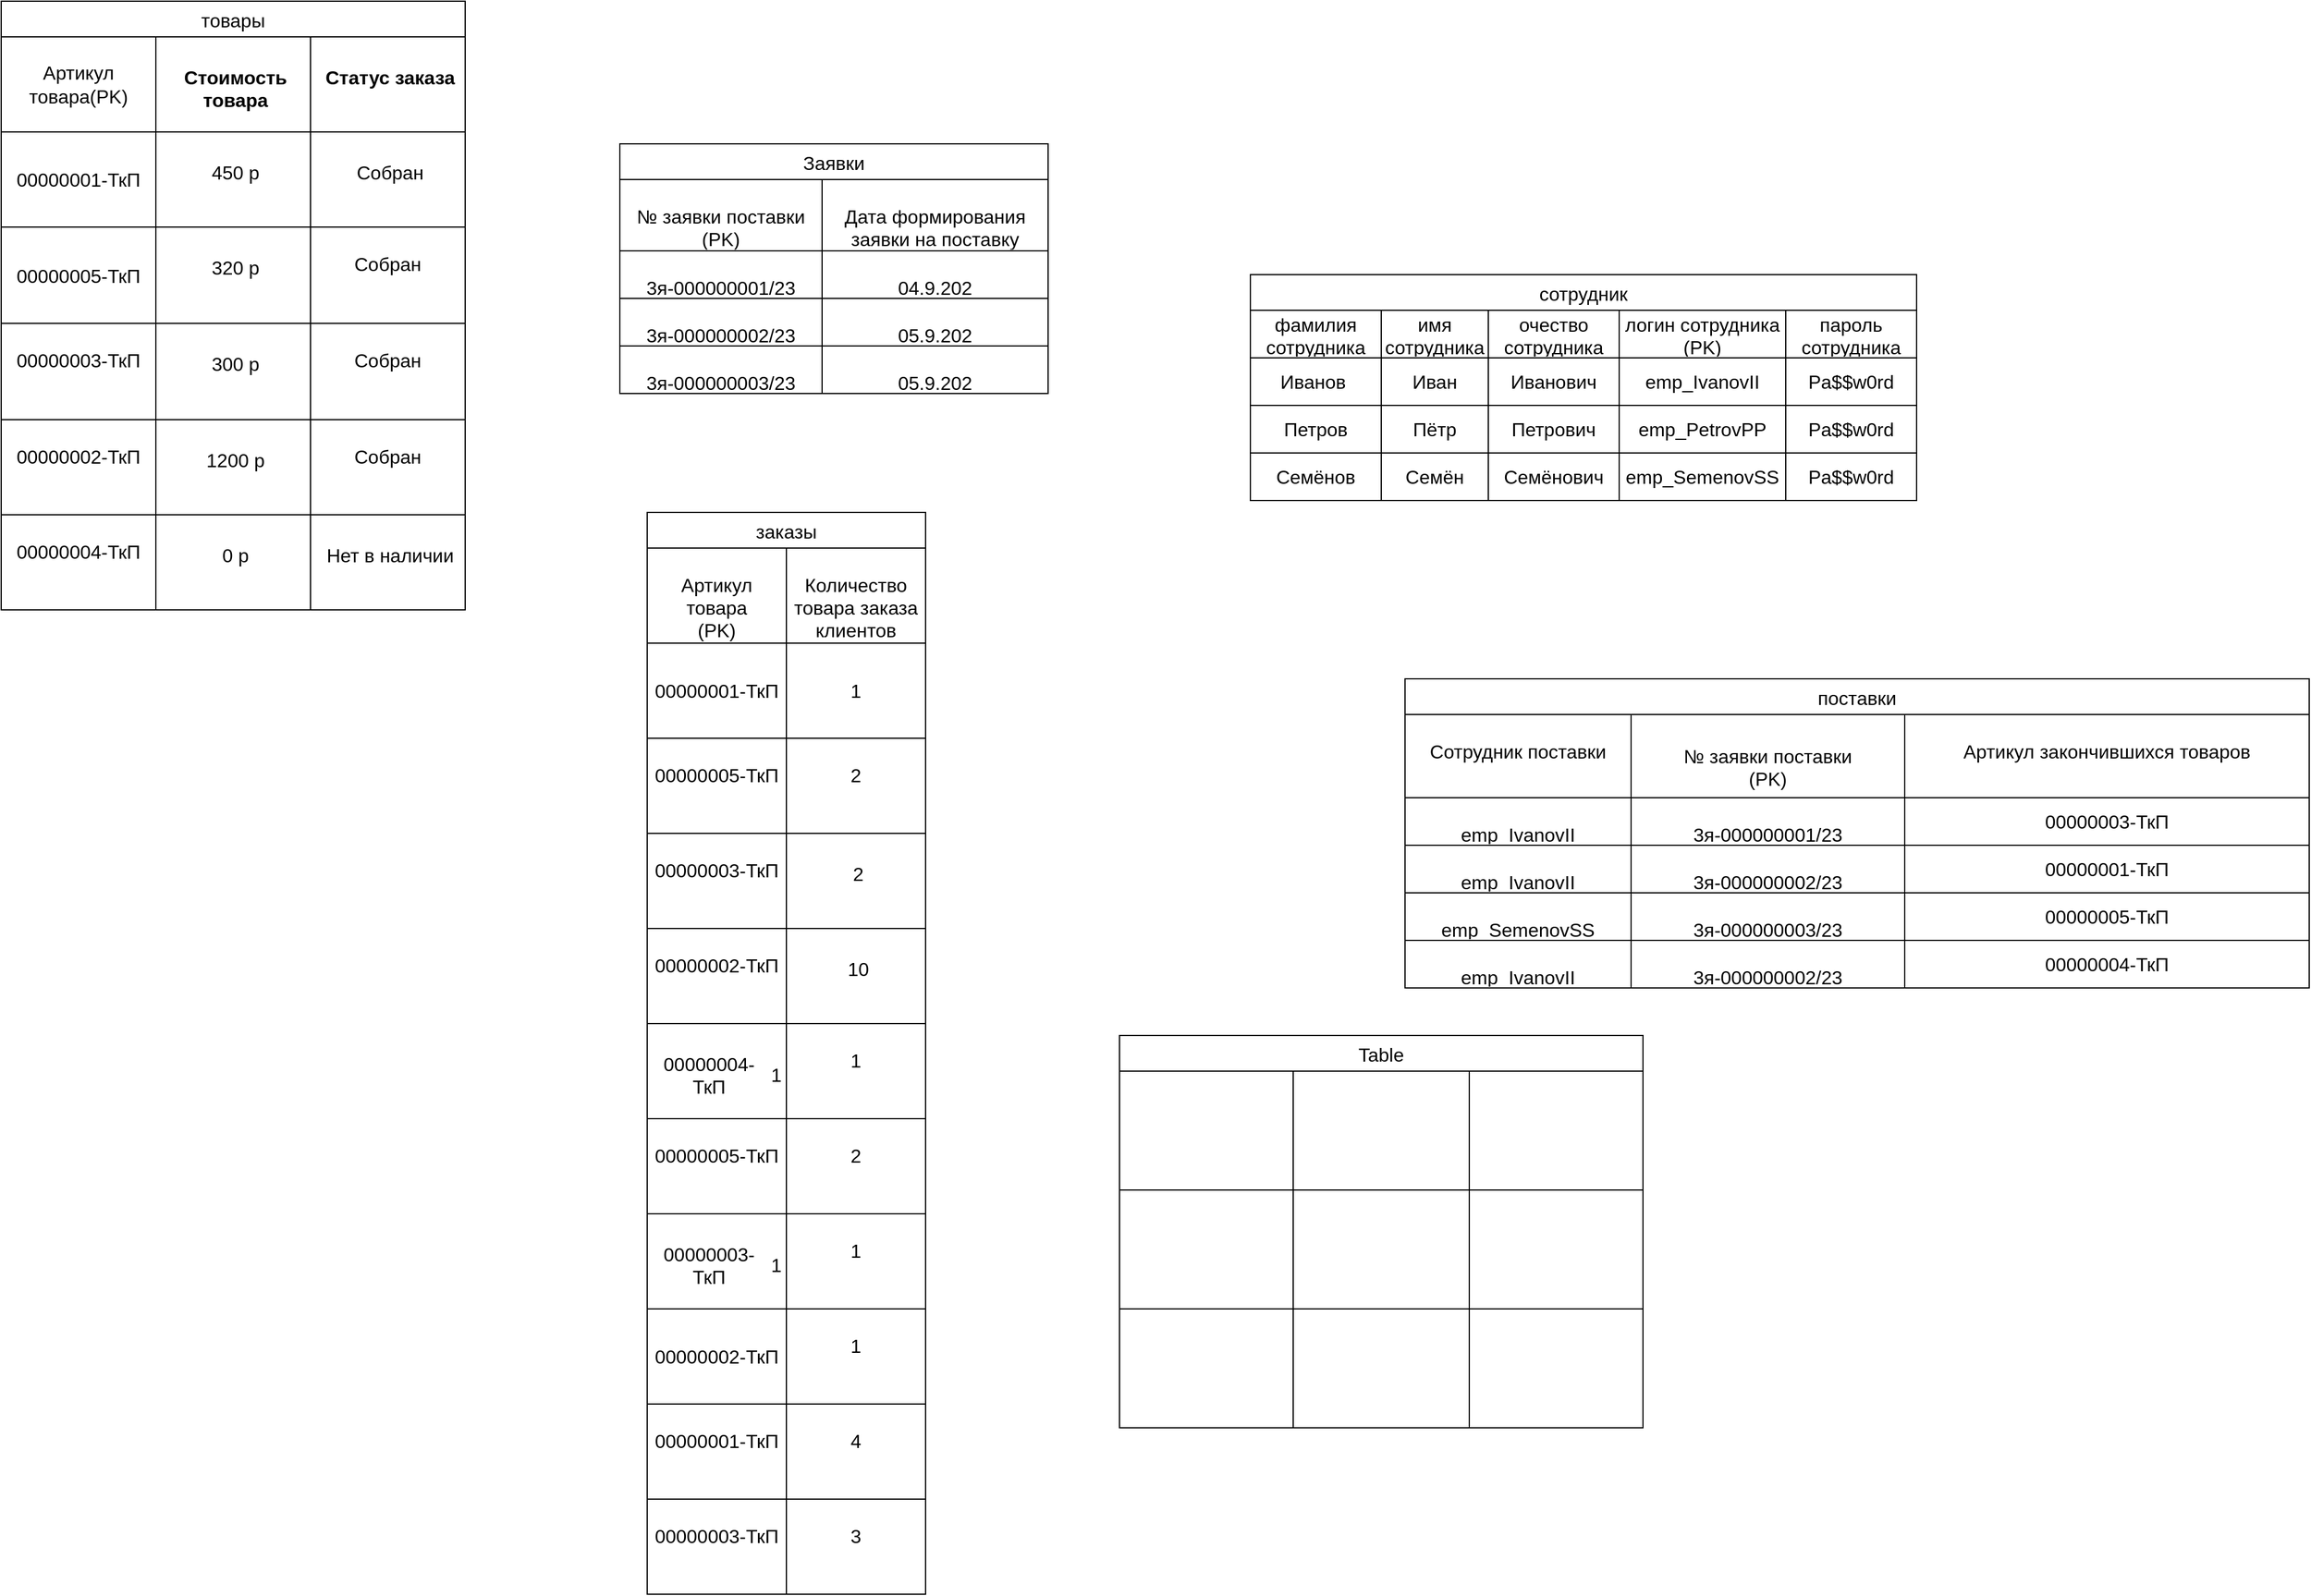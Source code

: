 <mxfile version="25.0.1">
  <diagram name="Страница — 1" id="iCgJ3gs7rXMdMVV7H3IO">
    <mxGraphModel dx="4094" dy="1388" grid="1" gridSize="10" guides="1" tooltips="1" connect="1" arrows="1" fold="1" page="1" pageScale="1" pageWidth="827" pageHeight="1169" math="0" shadow="0">
      <root>
        <mxCell id="0" />
        <mxCell id="1" parent="0" />
        <mxCell id="OTpjApWEOWjAmf3N4IkS-1" value="сотрудник " style="shape=table;startSize=30;container=1;collapsible=0;childLayout=tableLayout;strokeColor=default;fontSize=16;" parent="1" vertex="1">
          <mxGeometry x="-320" y="280" width="560" height="190" as="geometry" />
        </mxCell>
        <mxCell id="OTpjApWEOWjAmf3N4IkS-2" value="" style="shape=tableRow;horizontal=0;startSize=0;swimlaneHead=0;swimlaneBody=0;strokeColor=inherit;top=0;left=0;bottom=0;right=0;collapsible=0;dropTarget=0;fillColor=none;points=[[0,0.5],[1,0.5]];portConstraint=eastwest;fontSize=16;" parent="OTpjApWEOWjAmf3N4IkS-1" vertex="1">
          <mxGeometry y="30" width="560" height="40" as="geometry" />
        </mxCell>
        <UserObject label="фамилия сотрудника" id="OTpjApWEOWjAmf3N4IkS-14">
          <mxCell style="shape=partialRectangle;html=1;whiteSpace=wrap;connectable=0;strokeColor=inherit;overflow=hidden;fillColor=none;top=0;left=0;bottom=0;right=0;pointerEvents=1;fontSize=16;" parent="OTpjApWEOWjAmf3N4IkS-2" vertex="1">
            <mxGeometry width="110" height="40" as="geometry">
              <mxRectangle width="110" height="40" as="alternateBounds" />
            </mxGeometry>
          </mxCell>
        </UserObject>
        <mxCell id="OTpjApWEOWjAmf3N4IkS-3" value="&lt;div&gt;имя сотрудника&lt;/div&gt;" style="shape=partialRectangle;html=1;whiteSpace=wrap;connectable=0;strokeColor=inherit;overflow=hidden;fillColor=none;top=0;left=0;bottom=0;right=0;pointerEvents=1;fontSize=16;" parent="OTpjApWEOWjAmf3N4IkS-2" vertex="1">
          <mxGeometry x="110" width="90" height="40" as="geometry">
            <mxRectangle width="90" height="40" as="alternateBounds" />
          </mxGeometry>
        </mxCell>
        <mxCell id="OTpjApWEOWjAmf3N4IkS-4" value="очество сотрудника" style="shape=partialRectangle;html=1;whiteSpace=wrap;connectable=0;strokeColor=inherit;overflow=hidden;fillColor=none;top=0;left=0;bottom=0;right=0;pointerEvents=1;fontSize=16;" parent="OTpjApWEOWjAmf3N4IkS-2" vertex="1">
          <mxGeometry x="200" width="110" height="40" as="geometry">
            <mxRectangle width="110" height="40" as="alternateBounds" />
          </mxGeometry>
        </mxCell>
        <mxCell id="OTpjApWEOWjAmf3N4IkS-5" value="&lt;div&gt;логин сотрудника&lt;/div&gt;&lt;div&gt;(PK)&lt;br&gt;&lt;/div&gt;" style="shape=partialRectangle;html=1;whiteSpace=wrap;connectable=0;strokeColor=inherit;overflow=hidden;fillColor=none;top=0;left=0;bottom=0;right=0;pointerEvents=1;fontSize=16;" parent="OTpjApWEOWjAmf3N4IkS-2" vertex="1">
          <mxGeometry x="310" width="140" height="40" as="geometry">
            <mxRectangle width="140" height="40" as="alternateBounds" />
          </mxGeometry>
        </mxCell>
        <mxCell id="OTpjApWEOWjAmf3N4IkS-20" value="пароль сотрудника" style="shape=partialRectangle;html=1;whiteSpace=wrap;connectable=0;strokeColor=inherit;overflow=hidden;fillColor=none;top=0;left=0;bottom=0;right=0;pointerEvents=1;fontSize=16;" parent="OTpjApWEOWjAmf3N4IkS-2" vertex="1">
          <mxGeometry x="450" width="110" height="40" as="geometry">
            <mxRectangle width="110" height="40" as="alternateBounds" />
          </mxGeometry>
        </mxCell>
        <mxCell id="OTpjApWEOWjAmf3N4IkS-23" value="" style="shape=tableRow;horizontal=0;startSize=0;swimlaneHead=0;swimlaneBody=0;strokeColor=inherit;top=0;left=0;bottom=0;right=0;collapsible=0;dropTarget=0;fillColor=none;points=[[0,0.5],[1,0.5]];portConstraint=eastwest;fontSize=16;" parent="OTpjApWEOWjAmf3N4IkS-1" vertex="1">
          <mxGeometry y="70" width="560" height="40" as="geometry" />
        </mxCell>
        <mxCell id="OTpjApWEOWjAmf3N4IkS-24" value="Иванов&amp;nbsp; " style="shape=partialRectangle;html=1;whiteSpace=wrap;connectable=0;strokeColor=inherit;overflow=hidden;fillColor=none;top=0;left=0;bottom=0;right=0;pointerEvents=1;fontSize=16;" parent="OTpjApWEOWjAmf3N4IkS-23" vertex="1">
          <mxGeometry width="110" height="40" as="geometry">
            <mxRectangle width="110" height="40" as="alternateBounds" />
          </mxGeometry>
        </mxCell>
        <mxCell id="OTpjApWEOWjAmf3N4IkS-25" value="Иван" style="shape=partialRectangle;html=1;whiteSpace=wrap;connectable=0;strokeColor=inherit;overflow=hidden;fillColor=none;top=0;left=0;bottom=0;right=0;pointerEvents=1;fontSize=16;" parent="OTpjApWEOWjAmf3N4IkS-23" vertex="1">
          <mxGeometry x="110" width="90" height="40" as="geometry">
            <mxRectangle width="90" height="40" as="alternateBounds" />
          </mxGeometry>
        </mxCell>
        <mxCell id="OTpjApWEOWjAmf3N4IkS-26" value="Иванович" style="shape=partialRectangle;html=1;whiteSpace=wrap;connectable=0;strokeColor=inherit;overflow=hidden;fillColor=none;top=0;left=0;bottom=0;right=0;pointerEvents=1;fontSize=16;" parent="OTpjApWEOWjAmf3N4IkS-23" vertex="1">
          <mxGeometry x="200" width="110" height="40" as="geometry">
            <mxRectangle width="110" height="40" as="alternateBounds" />
          </mxGeometry>
        </mxCell>
        <mxCell id="OTpjApWEOWjAmf3N4IkS-27" value="emp_IvanovII" style="shape=partialRectangle;html=1;whiteSpace=wrap;connectable=0;strokeColor=inherit;overflow=hidden;fillColor=none;top=0;left=0;bottom=0;right=0;pointerEvents=1;fontSize=16;" parent="OTpjApWEOWjAmf3N4IkS-23" vertex="1">
          <mxGeometry x="310" width="140" height="40" as="geometry">
            <mxRectangle width="140" height="40" as="alternateBounds" />
          </mxGeometry>
        </mxCell>
        <mxCell id="OTpjApWEOWjAmf3N4IkS-28" value="Pa$$w0rd" style="shape=partialRectangle;html=1;whiteSpace=wrap;connectable=0;strokeColor=inherit;overflow=hidden;fillColor=none;top=0;left=0;bottom=0;right=0;pointerEvents=1;fontSize=16;" parent="OTpjApWEOWjAmf3N4IkS-23" vertex="1">
          <mxGeometry x="450" width="110" height="40" as="geometry">
            <mxRectangle width="110" height="40" as="alternateBounds" />
          </mxGeometry>
        </mxCell>
        <mxCell id="OTpjApWEOWjAmf3N4IkS-6" value="" style="shape=tableRow;horizontal=0;startSize=0;swimlaneHead=0;swimlaneBody=0;strokeColor=inherit;top=0;left=0;bottom=0;right=0;collapsible=0;dropTarget=0;fillColor=none;points=[[0,0.5],[1,0.5]];portConstraint=eastwest;fontSize=16;" parent="OTpjApWEOWjAmf3N4IkS-1" vertex="1">
          <mxGeometry y="110" width="560" height="40" as="geometry" />
        </mxCell>
        <mxCell id="OTpjApWEOWjAmf3N4IkS-15" value="Петров" style="shape=partialRectangle;html=1;whiteSpace=wrap;connectable=0;strokeColor=inherit;overflow=hidden;fillColor=none;top=0;left=0;bottom=0;right=0;pointerEvents=1;fontSize=16;" parent="OTpjApWEOWjAmf3N4IkS-6" vertex="1">
          <mxGeometry width="110" height="40" as="geometry">
            <mxRectangle width="110" height="40" as="alternateBounds" />
          </mxGeometry>
        </mxCell>
        <mxCell id="OTpjApWEOWjAmf3N4IkS-7" value="Пётр" style="shape=partialRectangle;html=1;whiteSpace=wrap;connectable=0;strokeColor=inherit;overflow=hidden;fillColor=none;top=0;left=0;bottom=0;right=0;pointerEvents=1;fontSize=16;" parent="OTpjApWEOWjAmf3N4IkS-6" vertex="1">
          <mxGeometry x="110" width="90" height="40" as="geometry">
            <mxRectangle width="90" height="40" as="alternateBounds" />
          </mxGeometry>
        </mxCell>
        <mxCell id="OTpjApWEOWjAmf3N4IkS-8" value="Петрович" style="shape=partialRectangle;html=1;whiteSpace=wrap;connectable=0;strokeColor=inherit;overflow=hidden;fillColor=none;top=0;left=0;bottom=0;right=0;pointerEvents=1;fontSize=16;" parent="OTpjApWEOWjAmf3N4IkS-6" vertex="1">
          <mxGeometry x="200" width="110" height="40" as="geometry">
            <mxRectangle width="110" height="40" as="alternateBounds" />
          </mxGeometry>
        </mxCell>
        <mxCell id="OTpjApWEOWjAmf3N4IkS-9" value="emp_PetrovPP" style="shape=partialRectangle;html=1;whiteSpace=wrap;connectable=0;strokeColor=inherit;overflow=hidden;fillColor=none;top=0;left=0;bottom=0;right=0;pointerEvents=1;fontSize=16;" parent="OTpjApWEOWjAmf3N4IkS-6" vertex="1">
          <mxGeometry x="310" width="140" height="40" as="geometry">
            <mxRectangle width="140" height="40" as="alternateBounds" />
          </mxGeometry>
        </mxCell>
        <mxCell id="OTpjApWEOWjAmf3N4IkS-21" value="Pa$$w0rd" style="shape=partialRectangle;html=1;whiteSpace=wrap;connectable=0;strokeColor=inherit;overflow=hidden;fillColor=none;top=0;left=0;bottom=0;right=0;pointerEvents=1;fontSize=16;" parent="OTpjApWEOWjAmf3N4IkS-6" vertex="1">
          <mxGeometry x="450" width="110" height="40" as="geometry">
            <mxRectangle width="110" height="40" as="alternateBounds" />
          </mxGeometry>
        </mxCell>
        <mxCell id="OTpjApWEOWjAmf3N4IkS-10" value="" style="shape=tableRow;horizontal=0;startSize=0;swimlaneHead=0;swimlaneBody=0;strokeColor=inherit;top=0;left=0;bottom=0;right=0;collapsible=0;dropTarget=0;fillColor=none;points=[[0,0.5],[1,0.5]];portConstraint=eastwest;fontSize=16;" parent="OTpjApWEOWjAmf3N4IkS-1" vertex="1">
          <mxGeometry y="150" width="560" height="40" as="geometry" />
        </mxCell>
        <mxCell id="OTpjApWEOWjAmf3N4IkS-16" value="Семёнов" style="shape=partialRectangle;html=1;whiteSpace=wrap;connectable=0;strokeColor=inherit;overflow=hidden;fillColor=none;top=0;left=0;bottom=0;right=0;pointerEvents=1;fontSize=16;" parent="OTpjApWEOWjAmf3N4IkS-10" vertex="1">
          <mxGeometry width="110" height="40" as="geometry">
            <mxRectangle width="110" height="40" as="alternateBounds" />
          </mxGeometry>
        </mxCell>
        <mxCell id="OTpjApWEOWjAmf3N4IkS-11" value="Семён" style="shape=partialRectangle;html=1;whiteSpace=wrap;connectable=0;strokeColor=inherit;overflow=hidden;fillColor=none;top=0;left=0;bottom=0;right=0;pointerEvents=1;fontSize=16;" parent="OTpjApWEOWjAmf3N4IkS-10" vertex="1">
          <mxGeometry x="110" width="90" height="40" as="geometry">
            <mxRectangle width="90" height="40" as="alternateBounds" />
          </mxGeometry>
        </mxCell>
        <mxCell id="OTpjApWEOWjAmf3N4IkS-12" value="Семёнович" style="shape=partialRectangle;html=1;whiteSpace=wrap;connectable=0;strokeColor=inherit;overflow=hidden;fillColor=none;top=0;left=0;bottom=0;right=0;pointerEvents=1;fontSize=16;" parent="OTpjApWEOWjAmf3N4IkS-10" vertex="1">
          <mxGeometry x="200" width="110" height="40" as="geometry">
            <mxRectangle width="110" height="40" as="alternateBounds" />
          </mxGeometry>
        </mxCell>
        <mxCell id="OTpjApWEOWjAmf3N4IkS-13" value="emp_SemenovSS" style="shape=partialRectangle;html=1;whiteSpace=wrap;connectable=0;strokeColor=inherit;overflow=hidden;fillColor=none;top=0;left=0;bottom=0;right=0;pointerEvents=1;fontSize=16;" parent="OTpjApWEOWjAmf3N4IkS-10" vertex="1">
          <mxGeometry x="310" width="140" height="40" as="geometry">
            <mxRectangle width="140" height="40" as="alternateBounds" />
          </mxGeometry>
        </mxCell>
        <mxCell id="OTpjApWEOWjAmf3N4IkS-22" value="Pa$$w0rd" style="shape=partialRectangle;html=1;whiteSpace=wrap;connectable=0;strokeColor=inherit;overflow=hidden;fillColor=none;top=0;left=0;bottom=0;right=0;pointerEvents=1;fontSize=16;" parent="OTpjApWEOWjAmf3N4IkS-10" vertex="1">
          <mxGeometry x="450" width="110" height="40" as="geometry">
            <mxRectangle width="110" height="40" as="alternateBounds" />
          </mxGeometry>
        </mxCell>
        <mxCell id="OTpjApWEOWjAmf3N4IkS-42" value="Заявки" style="shape=table;startSize=30;container=1;collapsible=0;childLayout=tableLayout;strokeColor=default;fontSize=16;" parent="1" vertex="1">
          <mxGeometry x="-850" y="170" width="360" height="210" as="geometry" />
        </mxCell>
        <mxCell id="OTpjApWEOWjAmf3N4IkS-58" style="shape=tableRow;horizontal=0;startSize=0;swimlaneHead=0;swimlaneBody=0;strokeColor=inherit;top=0;left=0;bottom=0;right=0;collapsible=0;dropTarget=0;fillColor=none;points=[[0,0.5],[1,0.5]];portConstraint=eastwest;fontSize=16;" parent="OTpjApWEOWjAmf3N4IkS-42" vertex="1">
          <mxGeometry y="30" width="360" height="60" as="geometry" />
        </mxCell>
        <mxCell id="OTpjApWEOWjAmf3N4IkS-59" value="&lt;br&gt;№ заявки поставки&lt;br&gt;(PK)" style="shape=partialRectangle;html=1;whiteSpace=wrap;connectable=0;strokeColor=inherit;overflow=hidden;fillColor=none;top=0;left=0;bottom=0;right=0;pointerEvents=1;fontSize=16;" parent="OTpjApWEOWjAmf3N4IkS-58" vertex="1">
          <mxGeometry width="170" height="60" as="geometry">
            <mxRectangle width="170" height="60" as="alternateBounds" />
          </mxGeometry>
        </mxCell>
        <mxCell id="OTpjApWEOWjAmf3N4IkS-60" value="&#xa;Дата формирования заявки на поставку&#xa;&#xa;" style="shape=partialRectangle;html=1;whiteSpace=wrap;connectable=0;strokeColor=inherit;overflow=hidden;fillColor=none;top=0;left=0;bottom=0;right=0;pointerEvents=1;fontSize=16;" parent="OTpjApWEOWjAmf3N4IkS-58" vertex="1">
          <mxGeometry x="170" width="190" height="60" as="geometry">
            <mxRectangle width="190" height="60" as="alternateBounds" />
          </mxGeometry>
        </mxCell>
        <mxCell id="OTpjApWEOWjAmf3N4IkS-43" value="" style="shape=tableRow;horizontal=0;startSize=0;swimlaneHead=0;swimlaneBody=0;strokeColor=inherit;top=0;left=0;bottom=0;right=0;collapsible=0;dropTarget=0;fillColor=none;points=[[0,0.5],[1,0.5]];portConstraint=eastwest;fontSize=16;" parent="OTpjApWEOWjAmf3N4IkS-42" vertex="1">
          <mxGeometry y="90" width="360" height="40" as="geometry" />
        </mxCell>
        <mxCell id="OTpjApWEOWjAmf3N4IkS-44" value="&lt;br&gt;3я-000000001/23&lt;div&gt;&lt;br&gt;&lt;br&gt;&lt;/div&gt;" style="shape=partialRectangle;html=1;whiteSpace=wrap;connectable=0;strokeColor=inherit;overflow=hidden;fillColor=none;top=0;left=0;bottom=0;right=0;pointerEvents=1;fontSize=16;" parent="OTpjApWEOWjAmf3N4IkS-43" vertex="1">
          <mxGeometry width="170" height="40" as="geometry">
            <mxRectangle width="170" height="40" as="alternateBounds" />
          </mxGeometry>
        </mxCell>
        <mxCell id="OTpjApWEOWjAmf3N4IkS-45" value="&#xa;04.9.202&#xa;&#xa;" style="shape=partialRectangle;html=1;whiteSpace=wrap;connectable=0;strokeColor=inherit;overflow=hidden;fillColor=none;top=0;left=0;bottom=0;right=0;pointerEvents=1;fontSize=16;" parent="OTpjApWEOWjAmf3N4IkS-43" vertex="1">
          <mxGeometry x="170" width="190" height="40" as="geometry">
            <mxRectangle width="190" height="40" as="alternateBounds" />
          </mxGeometry>
        </mxCell>
        <mxCell id="OTpjApWEOWjAmf3N4IkS-47" value="" style="shape=tableRow;horizontal=0;startSize=0;swimlaneHead=0;swimlaneBody=0;strokeColor=inherit;top=0;left=0;bottom=0;right=0;collapsible=0;dropTarget=0;fillColor=none;points=[[0,0.5],[1,0.5]];portConstraint=eastwest;fontSize=16;" parent="OTpjApWEOWjAmf3N4IkS-42" vertex="1">
          <mxGeometry y="130" width="360" height="40" as="geometry" />
        </mxCell>
        <mxCell id="OTpjApWEOWjAmf3N4IkS-48" value="&lt;br&gt;3я-000000002/23&lt;div&gt;&lt;br/&gt;&lt;/div&gt;" style="shape=partialRectangle;html=1;whiteSpace=wrap;connectable=0;strokeColor=inherit;overflow=hidden;fillColor=none;top=0;left=0;bottom=0;right=0;pointerEvents=1;fontSize=16;" parent="OTpjApWEOWjAmf3N4IkS-47" vertex="1">
          <mxGeometry width="170" height="40" as="geometry">
            <mxRectangle width="170" height="40" as="alternateBounds" />
          </mxGeometry>
        </mxCell>
        <mxCell id="OTpjApWEOWjAmf3N4IkS-49" value="&#xa;05.9.202&#xa;&#xa;" style="shape=partialRectangle;html=1;whiteSpace=wrap;connectable=0;strokeColor=inherit;overflow=hidden;fillColor=none;top=0;left=0;bottom=0;right=0;pointerEvents=1;fontSize=16;" parent="OTpjApWEOWjAmf3N4IkS-47" vertex="1">
          <mxGeometry x="170" width="190" height="40" as="geometry">
            <mxRectangle width="190" height="40" as="alternateBounds" />
          </mxGeometry>
        </mxCell>
        <mxCell id="OTpjApWEOWjAmf3N4IkS-51" value="" style="shape=tableRow;horizontal=0;startSize=0;swimlaneHead=0;swimlaneBody=0;strokeColor=inherit;top=0;left=0;bottom=0;right=0;collapsible=0;dropTarget=0;fillColor=none;points=[[0,0.5],[1,0.5]];portConstraint=eastwest;fontSize=16;" parent="OTpjApWEOWjAmf3N4IkS-42" vertex="1">
          <mxGeometry y="170" width="360" height="40" as="geometry" />
        </mxCell>
        <mxCell id="OTpjApWEOWjAmf3N4IkS-52" value="&lt;br&gt;3я-000000003/23&lt;div&gt;&lt;br/&gt;&lt;/div&gt;" style="shape=partialRectangle;html=1;whiteSpace=wrap;connectable=0;strokeColor=inherit;overflow=hidden;fillColor=none;top=0;left=0;bottom=0;right=0;pointerEvents=1;fontSize=16;" parent="OTpjApWEOWjAmf3N4IkS-51" vertex="1">
          <mxGeometry width="170" height="40" as="geometry">
            <mxRectangle width="170" height="40" as="alternateBounds" />
          </mxGeometry>
        </mxCell>
        <mxCell id="OTpjApWEOWjAmf3N4IkS-53" value="&#xa;05.9.202&#xa;&#xa;" style="shape=partialRectangle;html=1;whiteSpace=wrap;connectable=0;strokeColor=inherit;overflow=hidden;fillColor=none;top=0;left=0;bottom=0;right=0;pointerEvents=1;fontSize=16;" parent="OTpjApWEOWjAmf3N4IkS-51" vertex="1">
          <mxGeometry x="170" width="190" height="40" as="geometry">
            <mxRectangle width="190" height="40" as="alternateBounds" />
          </mxGeometry>
        </mxCell>
        <mxCell id="OTpjApWEOWjAmf3N4IkS-82" value="поставки" style="shape=table;startSize=30;container=1;collapsible=0;childLayout=tableLayout;strokeColor=default;fontSize=16;" parent="1" vertex="1">
          <mxGeometry x="-190" y="620" width="760" height="260" as="geometry" />
        </mxCell>
        <mxCell id="OTpjApWEOWjAmf3N4IkS-83" value="" style="shape=tableRow;horizontal=0;startSize=0;swimlaneHead=0;swimlaneBody=0;strokeColor=inherit;top=0;left=0;bottom=0;right=0;collapsible=0;dropTarget=0;fillColor=none;points=[[0,0.5],[1,0.5]];portConstraint=eastwest;fontSize=16;" parent="OTpjApWEOWjAmf3N4IkS-82" vertex="1">
          <mxGeometry y="30" width="760" height="70" as="geometry" />
        </mxCell>
        <mxCell id="OTpjApWEOWjAmf3N4IkS-84" value="&#xa;Сотрудник поставки&#xa;&#xa;" style="shape=partialRectangle;html=1;whiteSpace=wrap;connectable=0;strokeColor=inherit;overflow=hidden;fillColor=none;top=0;left=0;bottom=0;right=0;pointerEvents=1;fontSize=16;" parent="OTpjApWEOWjAmf3N4IkS-83" vertex="1">
          <mxGeometry width="190" height="70" as="geometry">
            <mxRectangle width="190" height="70" as="alternateBounds" />
          </mxGeometry>
        </mxCell>
        <mxCell id="OTpjApWEOWjAmf3N4IkS-85" value="&lt;br&gt;№ заявки поставки&lt;br&gt;(PK)" style="shape=partialRectangle;html=1;whiteSpace=wrap;connectable=0;strokeColor=inherit;overflow=hidden;fillColor=none;top=0;left=0;bottom=0;right=0;pointerEvents=1;fontSize=16;" parent="OTpjApWEOWjAmf3N4IkS-83" vertex="1">
          <mxGeometry x="190" width="230" height="70" as="geometry">
            <mxRectangle width="230" height="70" as="alternateBounds" />
          </mxGeometry>
        </mxCell>
        <mxCell id="OTpjApWEOWjAmf3N4IkS-86" value="&#xa;Артикул закончившихся товаров&#xa;&#xa;" style="shape=partialRectangle;html=1;whiteSpace=wrap;connectable=0;strokeColor=inherit;overflow=hidden;fillColor=none;top=0;left=0;bottom=0;right=0;pointerEvents=1;fontSize=16;" parent="OTpjApWEOWjAmf3N4IkS-83" vertex="1">
          <mxGeometry x="420" width="340" height="70" as="geometry">
            <mxRectangle width="340" height="70" as="alternateBounds" />
          </mxGeometry>
        </mxCell>
        <mxCell id="OTpjApWEOWjAmf3N4IkS-87" value="" style="shape=tableRow;horizontal=0;startSize=0;swimlaneHead=0;swimlaneBody=0;strokeColor=inherit;top=0;left=0;bottom=0;right=0;collapsible=0;dropTarget=0;fillColor=none;points=[[0,0.5],[1,0.5]];portConstraint=eastwest;fontSize=16;" parent="OTpjApWEOWjAmf3N4IkS-82" vertex="1">
          <mxGeometry y="100" width="760" height="40" as="geometry" />
        </mxCell>
        <mxCell id="OTpjApWEOWjAmf3N4IkS-88" value="&#xa;emp_IvanovII&#xa;&#xa;" style="shape=partialRectangle;html=1;whiteSpace=wrap;connectable=0;strokeColor=inherit;overflow=hidden;fillColor=none;top=0;left=0;bottom=0;right=0;pointerEvents=1;fontSize=16;" parent="OTpjApWEOWjAmf3N4IkS-87" vertex="1">
          <mxGeometry width="190" height="40" as="geometry">
            <mxRectangle width="190" height="40" as="alternateBounds" />
          </mxGeometry>
        </mxCell>
        <mxCell id="OTpjApWEOWjAmf3N4IkS-89" value="&lt;br&gt;3я-000000001/23&lt;div&gt;&lt;br&gt;&lt;br&gt;&lt;br&gt;&lt;/div&gt;" style="shape=partialRectangle;html=1;whiteSpace=wrap;connectable=0;strokeColor=inherit;overflow=hidden;fillColor=none;top=0;left=0;bottom=0;right=0;pointerEvents=1;fontSize=16;" parent="OTpjApWEOWjAmf3N4IkS-87" vertex="1">
          <mxGeometry x="190" width="230" height="40" as="geometry">
            <mxRectangle width="230" height="40" as="alternateBounds" />
          </mxGeometry>
        </mxCell>
        <mxCell id="OTpjApWEOWjAmf3N4IkS-90" value="00000003-ТкП" style="shape=partialRectangle;html=1;whiteSpace=wrap;connectable=0;strokeColor=inherit;overflow=hidden;fillColor=none;top=0;left=0;bottom=0;right=0;pointerEvents=1;fontSize=16;" parent="OTpjApWEOWjAmf3N4IkS-87" vertex="1">
          <mxGeometry x="420" width="340" height="40" as="geometry">
            <mxRectangle width="340" height="40" as="alternateBounds" />
          </mxGeometry>
        </mxCell>
        <mxCell id="OTpjApWEOWjAmf3N4IkS-103" style="shape=tableRow;horizontal=0;startSize=0;swimlaneHead=0;swimlaneBody=0;strokeColor=inherit;top=0;left=0;bottom=0;right=0;collapsible=0;dropTarget=0;fillColor=none;points=[[0,0.5],[1,0.5]];portConstraint=eastwest;fontSize=16;" parent="OTpjApWEOWjAmf3N4IkS-82" vertex="1">
          <mxGeometry y="140" width="760" height="40" as="geometry" />
        </mxCell>
        <mxCell id="OTpjApWEOWjAmf3N4IkS-104" value="&#xa;emp_IvanovII&#xa;&#xa;" style="shape=partialRectangle;html=1;whiteSpace=wrap;connectable=0;strokeColor=inherit;overflow=hidden;fillColor=none;top=0;left=0;bottom=0;right=0;pointerEvents=1;fontSize=16;" parent="OTpjApWEOWjAmf3N4IkS-103" vertex="1">
          <mxGeometry width="190" height="40" as="geometry">
            <mxRectangle width="190" height="40" as="alternateBounds" />
          </mxGeometry>
        </mxCell>
        <mxCell id="OTpjApWEOWjAmf3N4IkS-105" value="&lt;br&gt;3я-000000002/23&lt;div&gt;&lt;br&gt;&lt;br&gt;&lt;/div&gt;" style="shape=partialRectangle;html=1;whiteSpace=wrap;connectable=0;strokeColor=inherit;overflow=hidden;fillColor=none;top=0;left=0;bottom=0;right=0;pointerEvents=1;fontSize=16;" parent="OTpjApWEOWjAmf3N4IkS-103" vertex="1">
          <mxGeometry x="190" width="230" height="40" as="geometry">
            <mxRectangle width="230" height="40" as="alternateBounds" />
          </mxGeometry>
        </mxCell>
        <mxCell id="OTpjApWEOWjAmf3N4IkS-106" value="00000001-ТкП" style="shape=partialRectangle;html=1;whiteSpace=wrap;connectable=0;strokeColor=inherit;overflow=hidden;fillColor=none;top=0;left=0;bottom=0;right=0;pointerEvents=1;fontSize=16;" parent="OTpjApWEOWjAmf3N4IkS-103" vertex="1">
          <mxGeometry x="420" width="340" height="40" as="geometry">
            <mxRectangle width="340" height="40" as="alternateBounds" />
          </mxGeometry>
        </mxCell>
        <mxCell id="OTpjApWEOWjAmf3N4IkS-111" style="shape=tableRow;horizontal=0;startSize=0;swimlaneHead=0;swimlaneBody=0;strokeColor=inherit;top=0;left=0;bottom=0;right=0;collapsible=0;dropTarget=0;fillColor=none;points=[[0,0.5],[1,0.5]];portConstraint=eastwest;fontSize=16;" parent="OTpjApWEOWjAmf3N4IkS-82" vertex="1">
          <mxGeometry y="180" width="760" height="40" as="geometry" />
        </mxCell>
        <mxCell id="OTpjApWEOWjAmf3N4IkS-112" value="&#xa;emp_SemenovSS&#xa;&#xa;" style="shape=partialRectangle;html=1;whiteSpace=wrap;connectable=0;strokeColor=inherit;overflow=hidden;fillColor=none;top=0;left=0;bottom=0;right=0;pointerEvents=1;fontSize=16;" parent="OTpjApWEOWjAmf3N4IkS-111" vertex="1">
          <mxGeometry width="190" height="40" as="geometry">
            <mxRectangle width="190" height="40" as="alternateBounds" />
          </mxGeometry>
        </mxCell>
        <mxCell id="OTpjApWEOWjAmf3N4IkS-113" value="&lt;br&gt;3я-000000003/23&lt;div&gt;&lt;br&gt;&lt;br&gt;&lt;/div&gt;" style="shape=partialRectangle;html=1;whiteSpace=wrap;connectable=0;strokeColor=inherit;overflow=hidden;fillColor=none;top=0;left=0;bottom=0;right=0;pointerEvents=1;fontSize=16;" parent="OTpjApWEOWjAmf3N4IkS-111" vertex="1">
          <mxGeometry x="190" width="230" height="40" as="geometry">
            <mxRectangle width="230" height="40" as="alternateBounds" />
          </mxGeometry>
        </mxCell>
        <mxCell id="OTpjApWEOWjAmf3N4IkS-114" value="00000005-ТкП" style="shape=partialRectangle;html=1;whiteSpace=wrap;connectable=0;strokeColor=inherit;overflow=hidden;fillColor=none;top=0;left=0;bottom=0;right=0;pointerEvents=1;fontSize=16;" parent="OTpjApWEOWjAmf3N4IkS-111" vertex="1">
          <mxGeometry x="420" width="340" height="40" as="geometry">
            <mxRectangle width="340" height="40" as="alternateBounds" />
          </mxGeometry>
        </mxCell>
        <mxCell id="OTpjApWEOWjAmf3N4IkS-107" style="shape=tableRow;horizontal=0;startSize=0;swimlaneHead=0;swimlaneBody=0;strokeColor=inherit;top=0;left=0;bottom=0;right=0;collapsible=0;dropTarget=0;fillColor=none;points=[[0,0.5],[1,0.5]];portConstraint=eastwest;fontSize=16;" parent="OTpjApWEOWjAmf3N4IkS-82" vertex="1">
          <mxGeometry y="220" width="760" height="40" as="geometry" />
        </mxCell>
        <mxCell id="OTpjApWEOWjAmf3N4IkS-108" value="&lt;br&gt;emp_IvanovII&lt;br&gt;&lt;div&gt;&lt;br/&gt;&lt;/div&gt;" style="shape=partialRectangle;html=1;whiteSpace=wrap;connectable=0;strokeColor=inherit;overflow=hidden;fillColor=none;top=0;left=0;bottom=0;right=0;pointerEvents=1;fontSize=16;" parent="OTpjApWEOWjAmf3N4IkS-107" vertex="1">
          <mxGeometry width="190" height="40" as="geometry">
            <mxRectangle width="190" height="40" as="alternateBounds" />
          </mxGeometry>
        </mxCell>
        <mxCell id="OTpjApWEOWjAmf3N4IkS-109" value="&lt;br&gt;3я-000000002/23&lt;div&gt;&lt;br&gt;&lt;br&gt;&lt;/div&gt;" style="shape=partialRectangle;html=1;whiteSpace=wrap;connectable=0;strokeColor=inherit;overflow=hidden;fillColor=none;top=0;left=0;bottom=0;right=0;pointerEvents=1;fontSize=16;" parent="OTpjApWEOWjAmf3N4IkS-107" vertex="1">
          <mxGeometry x="190" width="230" height="40" as="geometry">
            <mxRectangle width="230" height="40" as="alternateBounds" />
          </mxGeometry>
        </mxCell>
        <mxCell id="OTpjApWEOWjAmf3N4IkS-110" value="00000004-ТкП" style="shape=partialRectangle;html=1;whiteSpace=wrap;connectable=0;strokeColor=inherit;overflow=hidden;fillColor=none;top=0;left=0;bottom=0;right=0;pointerEvents=1;fontSize=16;" parent="OTpjApWEOWjAmf3N4IkS-107" vertex="1">
          <mxGeometry x="420" width="340" height="40" as="geometry">
            <mxRectangle width="340" height="40" as="alternateBounds" />
          </mxGeometry>
        </mxCell>
        <mxCell id="j4da29BEtZu4OeHc3KL1-28" value="товары" style="shape=table;startSize=30;container=1;collapsible=0;childLayout=tableLayout;strokeColor=default;fontSize=16;" vertex="1" parent="1">
          <mxGeometry x="-1370" y="50" width="390" height="512" as="geometry" />
        </mxCell>
        <mxCell id="j4da29BEtZu4OeHc3KL1-29" value="" style="shape=tableRow;horizontal=0;startSize=0;swimlaneHead=0;swimlaneBody=0;strokeColor=inherit;top=0;left=0;bottom=0;right=0;collapsible=0;dropTarget=0;fillColor=none;points=[[0,0.5],[1,0.5]];portConstraint=eastwest;fontSize=16;" vertex="1" parent="j4da29BEtZu4OeHc3KL1-28">
          <mxGeometry y="30" width="390" height="80" as="geometry" />
        </mxCell>
        <mxCell id="j4da29BEtZu4OeHc3KL1-30" value="Артикул товара(PK)" style="shape=partialRectangle;html=1;whiteSpace=wrap;connectable=0;strokeColor=inherit;overflow=hidden;fillColor=none;top=0;left=0;bottom=0;right=0;pointerEvents=1;fontSize=16;" vertex="1" parent="j4da29BEtZu4OeHc3KL1-29">
          <mxGeometry width="130" height="80" as="geometry">
            <mxRectangle width="130" height="80" as="alternateBounds" />
          </mxGeometry>
        </mxCell>
        <mxCell id="j4da29BEtZu4OeHc3KL1-31" value="&#xa;&lt;table&gt;&lt;thead&gt;&lt;tr&gt;&lt;th&gt;&lt;/th&gt;&lt;th&gt;Стоимость товара&lt;/th&gt;&lt;/tr&gt;&lt;/thead&gt;&lt;/table&gt;&#xa;&#xa;" style="shape=partialRectangle;html=1;whiteSpace=wrap;connectable=0;strokeColor=inherit;overflow=hidden;fillColor=none;top=0;left=0;bottom=0;right=0;pointerEvents=1;fontSize=16;" vertex="1" parent="j4da29BEtZu4OeHc3KL1-29">
          <mxGeometry x="130" width="130" height="80" as="geometry">
            <mxRectangle width="130" height="80" as="alternateBounds" />
          </mxGeometry>
        </mxCell>
        <mxCell id="j4da29BEtZu4OeHc3KL1-32" value="&#xa;&lt;table&gt;&lt;thead&gt;&lt;tr&gt;&lt;th&gt;&lt;/th&gt;&lt;th&gt;Статус заказа&lt;/th&gt;&lt;/tr&gt;&lt;/thead&gt;&lt;/table&gt;&#xa;&#xa;" style="shape=partialRectangle;html=1;whiteSpace=wrap;connectable=0;strokeColor=inherit;overflow=hidden;fillColor=none;top=0;left=0;bottom=0;right=0;pointerEvents=1;fontSize=16;" vertex="1" parent="j4da29BEtZu4OeHc3KL1-29">
          <mxGeometry x="260" width="130" height="80" as="geometry">
            <mxRectangle width="130" height="80" as="alternateBounds" />
          </mxGeometry>
        </mxCell>
        <mxCell id="j4da29BEtZu4OeHc3KL1-33" value="" style="shape=tableRow;horizontal=0;startSize=0;swimlaneHead=0;swimlaneBody=0;strokeColor=inherit;top=0;left=0;bottom=0;right=0;collapsible=0;dropTarget=0;fillColor=none;points=[[0,0.5],[1,0.5]];portConstraint=eastwest;fontSize=16;" vertex="1" parent="j4da29BEtZu4OeHc3KL1-28">
          <mxGeometry y="110" width="390" height="80" as="geometry" />
        </mxCell>
        <mxCell id="j4da29BEtZu4OeHc3KL1-34" value="00000001-ТкП" style="shape=partialRectangle;html=1;whiteSpace=wrap;connectable=0;strokeColor=inherit;overflow=hidden;fillColor=none;top=0;left=0;bottom=0;right=0;pointerEvents=1;fontSize=16;" vertex="1" parent="j4da29BEtZu4OeHc3KL1-33">
          <mxGeometry width="130" height="80" as="geometry">
            <mxRectangle width="130" height="80" as="alternateBounds" />
          </mxGeometry>
        </mxCell>
        <mxCell id="j4da29BEtZu4OeHc3KL1-35" value="&lt;br&gt;&lt;table&gt;&lt;tbody&gt;&lt;tr&gt;&lt;td&gt;&lt;br&gt;&lt;/td&gt;&lt;td&gt;450 р&lt;/td&gt;&lt;/tr&gt;&lt;/tbody&gt;&lt;/table&gt;&lt;br&gt;&lt;div&gt;&lt;br/&gt;&lt;/div&gt;" style="shape=partialRectangle;html=1;whiteSpace=wrap;connectable=0;strokeColor=inherit;overflow=hidden;fillColor=none;top=0;left=0;bottom=0;right=0;pointerEvents=1;fontSize=16;" vertex="1" parent="j4da29BEtZu4OeHc3KL1-33">
          <mxGeometry x="130" width="130" height="80" as="geometry">
            <mxRectangle width="130" height="80" as="alternateBounds" />
          </mxGeometry>
        </mxCell>
        <mxCell id="j4da29BEtZu4OeHc3KL1-36" value="&#xa;&lt;table&gt;&lt;tbody&gt;&lt;tr&gt;&lt;td&gt;&lt;/td&gt;&lt;td&gt;Собран&lt;/td&gt;&lt;/tr&gt;&lt;/tbody&gt;&lt;/table&gt;&#xa;&#xa;" style="shape=partialRectangle;html=1;whiteSpace=wrap;connectable=0;strokeColor=inherit;overflow=hidden;fillColor=none;top=0;left=0;bottom=0;right=0;pointerEvents=1;fontSize=16;" vertex="1" parent="j4da29BEtZu4OeHc3KL1-33">
          <mxGeometry x="260" width="130" height="80" as="geometry">
            <mxRectangle width="130" height="80" as="alternateBounds" />
          </mxGeometry>
        </mxCell>
        <mxCell id="j4da29BEtZu4OeHc3KL1-55" value="" style="shape=tableRow;horizontal=0;startSize=0;swimlaneHead=0;swimlaneBody=0;strokeColor=inherit;top=0;left=0;bottom=0;right=0;collapsible=0;dropTarget=0;fillColor=none;points=[[0,0.5],[1,0.5]];portConstraint=eastwest;fontSize=16;" vertex="1" parent="j4da29BEtZu4OeHc3KL1-28">
          <mxGeometry y="190" width="390" height="81" as="geometry" />
        </mxCell>
        <mxCell id="j4da29BEtZu4OeHc3KL1-56" value="&lt;br&gt;00000005-ТкП&lt;div&gt;&lt;br/&gt;&lt;/div&gt;" style="shape=partialRectangle;html=1;whiteSpace=wrap;connectable=0;strokeColor=inherit;overflow=hidden;fillColor=none;top=0;left=0;bottom=0;right=0;pointerEvents=1;fontSize=16;" vertex="1" parent="j4da29BEtZu4OeHc3KL1-55">
          <mxGeometry width="130" height="81" as="geometry">
            <mxRectangle width="130" height="81" as="alternateBounds" />
          </mxGeometry>
        </mxCell>
        <mxCell id="j4da29BEtZu4OeHc3KL1-57" value="&#xa;&lt;table&gt;&lt;tbody&gt;&lt;tr&gt;&lt;td&gt;&lt;/td&gt;&lt;td&gt;320 р&lt;/td&gt;&lt;/tr&gt;&lt;/tbody&gt;&lt;/table&gt;&#xa;&#xa;" style="shape=partialRectangle;html=1;whiteSpace=wrap;connectable=0;strokeColor=inherit;overflow=hidden;fillColor=none;top=0;left=0;bottom=0;right=0;pointerEvents=1;fontSize=16;" vertex="1" parent="j4da29BEtZu4OeHc3KL1-55">
          <mxGeometry x="130" width="130" height="81" as="geometry">
            <mxRectangle width="130" height="81" as="alternateBounds" />
          </mxGeometry>
        </mxCell>
        <mxCell id="j4da29BEtZu4OeHc3KL1-58" value="&#xa;Собран&#xa;&#xa;" style="shape=partialRectangle;html=1;whiteSpace=wrap;connectable=0;strokeColor=inherit;overflow=hidden;fillColor=none;top=0;left=0;bottom=0;right=0;pointerEvents=1;fontSize=16;" vertex="1" parent="j4da29BEtZu4OeHc3KL1-55">
          <mxGeometry x="260" width="130" height="81" as="geometry">
            <mxRectangle width="130" height="81" as="alternateBounds" />
          </mxGeometry>
        </mxCell>
        <mxCell id="j4da29BEtZu4OeHc3KL1-63" value="" style="shape=tableRow;horizontal=0;startSize=0;swimlaneHead=0;swimlaneBody=0;strokeColor=inherit;top=0;left=0;bottom=0;right=0;collapsible=0;dropTarget=0;fillColor=none;points=[[0,0.5],[1,0.5]];portConstraint=eastwest;fontSize=16;" vertex="1" parent="j4da29BEtZu4OeHc3KL1-28">
          <mxGeometry y="271" width="390" height="81" as="geometry" />
        </mxCell>
        <mxCell id="j4da29BEtZu4OeHc3KL1-64" value="&#xa;00000003-ТкП&#xa;&#xa;" style="shape=partialRectangle;html=1;whiteSpace=wrap;connectable=0;strokeColor=inherit;overflow=hidden;fillColor=none;top=0;left=0;bottom=0;right=0;pointerEvents=1;fontSize=16;" vertex="1" parent="j4da29BEtZu4OeHc3KL1-63">
          <mxGeometry width="130" height="81" as="geometry">
            <mxRectangle width="130" height="81" as="alternateBounds" />
          </mxGeometry>
        </mxCell>
        <mxCell id="j4da29BEtZu4OeHc3KL1-65" value="&#xa;&lt;table&gt;&lt;tbody&gt;&lt;tr&gt;&lt;td&gt;&lt;/td&gt;&lt;td&gt;300 р&lt;/td&gt;&lt;/tr&gt;&lt;/tbody&gt;&lt;/table&gt;&#xa;&#xa;" style="shape=partialRectangle;html=1;whiteSpace=wrap;connectable=0;strokeColor=inherit;overflow=hidden;fillColor=none;top=0;left=0;bottom=0;right=0;pointerEvents=1;fontSize=16;" vertex="1" parent="j4da29BEtZu4OeHc3KL1-63">
          <mxGeometry x="130" width="130" height="81" as="geometry">
            <mxRectangle width="130" height="81" as="alternateBounds" />
          </mxGeometry>
        </mxCell>
        <mxCell id="j4da29BEtZu4OeHc3KL1-66" value="&#xa;Собран&#xa;&#xa;" style="shape=partialRectangle;html=1;whiteSpace=wrap;connectable=0;strokeColor=inherit;overflow=hidden;fillColor=none;top=0;left=0;bottom=0;right=0;pointerEvents=1;fontSize=16;" vertex="1" parent="j4da29BEtZu4OeHc3KL1-63">
          <mxGeometry x="260" width="130" height="81" as="geometry">
            <mxRectangle width="130" height="81" as="alternateBounds" />
          </mxGeometry>
        </mxCell>
        <mxCell id="j4da29BEtZu4OeHc3KL1-59" value="" style="shape=tableRow;horizontal=0;startSize=0;swimlaneHead=0;swimlaneBody=0;strokeColor=inherit;top=0;left=0;bottom=0;right=0;collapsible=0;dropTarget=0;fillColor=none;points=[[0,0.5],[1,0.5]];portConstraint=eastwest;fontSize=16;" vertex="1" parent="j4da29BEtZu4OeHc3KL1-28">
          <mxGeometry y="352" width="390" height="80" as="geometry" />
        </mxCell>
        <mxCell id="j4da29BEtZu4OeHc3KL1-60" value="&#xa;00000002-ТкП&#xa;&#xa;" style="shape=partialRectangle;html=1;whiteSpace=wrap;connectable=0;strokeColor=inherit;overflow=hidden;fillColor=none;top=0;left=0;bottom=0;right=0;pointerEvents=1;fontSize=16;" vertex="1" parent="j4da29BEtZu4OeHc3KL1-59">
          <mxGeometry width="130" height="80" as="geometry">
            <mxRectangle width="130" height="80" as="alternateBounds" />
          </mxGeometry>
        </mxCell>
        <mxCell id="j4da29BEtZu4OeHc3KL1-61" value="&#xa;&lt;table&gt;&lt;tbody&gt;&lt;tr&gt;&lt;td&gt;&lt;/td&gt;&lt;td&gt;1200 р&lt;/td&gt;&lt;/tr&gt;&lt;/tbody&gt;&lt;/table&gt;&#xa;&#xa;" style="shape=partialRectangle;html=1;whiteSpace=wrap;connectable=0;strokeColor=inherit;overflow=hidden;fillColor=none;top=0;left=0;bottom=0;right=0;pointerEvents=1;fontSize=16;" vertex="1" parent="j4da29BEtZu4OeHc3KL1-59">
          <mxGeometry x="130" width="130" height="80" as="geometry">
            <mxRectangle width="130" height="80" as="alternateBounds" />
          </mxGeometry>
        </mxCell>
        <mxCell id="j4da29BEtZu4OeHc3KL1-62" value="&#xa;Собран&#xa;&#xa;" style="shape=partialRectangle;html=1;whiteSpace=wrap;connectable=0;strokeColor=inherit;overflow=hidden;fillColor=none;top=0;left=0;bottom=0;right=0;pointerEvents=1;fontSize=16;" vertex="1" parent="j4da29BEtZu4OeHc3KL1-59">
          <mxGeometry x="260" width="130" height="80" as="geometry">
            <mxRectangle width="130" height="80" as="alternateBounds" />
          </mxGeometry>
        </mxCell>
        <mxCell id="j4da29BEtZu4OeHc3KL1-37" value="" style="shape=tableRow;horizontal=0;startSize=0;swimlaneHead=0;swimlaneBody=0;strokeColor=inherit;top=0;left=0;bottom=0;right=0;collapsible=0;dropTarget=0;fillColor=none;points=[[0,0.5],[1,0.5]];portConstraint=eastwest;fontSize=16;" vertex="1" parent="j4da29BEtZu4OeHc3KL1-28">
          <mxGeometry y="432" width="390" height="80" as="geometry" />
        </mxCell>
        <mxCell id="j4da29BEtZu4OeHc3KL1-38" value="&#xa;00000004-ТкП&#xa;&#xa;" style="shape=partialRectangle;html=1;whiteSpace=wrap;connectable=0;strokeColor=inherit;overflow=hidden;fillColor=none;top=0;left=0;bottom=0;right=0;pointerEvents=1;fontSize=16;" vertex="1" parent="j4da29BEtZu4OeHc3KL1-37">
          <mxGeometry width="130" height="80" as="geometry">
            <mxRectangle width="130" height="80" as="alternateBounds" />
          </mxGeometry>
        </mxCell>
        <mxCell id="j4da29BEtZu4OeHc3KL1-39" value="&#xa;&lt;table&gt;&lt;tbody&gt;&lt;tr&gt;&lt;td&gt;&lt;/td&gt;&lt;td&gt;0 р&lt;/td&gt;&lt;/tr&gt;&lt;/tbody&gt;&lt;/table&gt;&#xa;&#xa;" style="shape=partialRectangle;html=1;whiteSpace=wrap;connectable=0;strokeColor=inherit;overflow=hidden;fillColor=none;top=0;left=0;bottom=0;right=0;pointerEvents=1;fontSize=16;" vertex="1" parent="j4da29BEtZu4OeHc3KL1-37">
          <mxGeometry x="130" width="130" height="80" as="geometry">
            <mxRectangle width="130" height="80" as="alternateBounds" />
          </mxGeometry>
        </mxCell>
        <mxCell id="j4da29BEtZu4OeHc3KL1-40" value="&#xa;&lt;table&gt;&lt;tbody&gt;&lt;tr&gt;&lt;td&gt;&lt;/td&gt;&lt;td&gt;Нет в наличии&lt;/td&gt;&lt;/tr&gt;&lt;/tbody&gt;&lt;/table&gt;&#xa;&#xa;" style="shape=partialRectangle;html=1;whiteSpace=wrap;connectable=0;strokeColor=inherit;overflow=hidden;fillColor=none;top=0;left=0;bottom=0;right=0;pointerEvents=1;fontSize=16;" vertex="1" parent="j4da29BEtZu4OeHc3KL1-37">
          <mxGeometry x="260" width="130" height="80" as="geometry">
            <mxRectangle width="130" height="80" as="alternateBounds" />
          </mxGeometry>
        </mxCell>
        <mxCell id="j4da29BEtZu4OeHc3KL1-67" value="заказы" style="shape=table;startSize=30;container=1;collapsible=0;childLayout=tableLayout;strokeColor=default;fontSize=16;" vertex="1" parent="1">
          <mxGeometry x="-827" y="480" width="234" height="910" as="geometry" />
        </mxCell>
        <mxCell id="j4da29BEtZu4OeHc3KL1-115" style="shape=tableRow;horizontal=0;startSize=0;swimlaneHead=0;swimlaneBody=0;strokeColor=inherit;top=0;left=0;bottom=0;right=0;collapsible=0;dropTarget=0;fillColor=none;points=[[0,0.5],[1,0.5]];portConstraint=eastwest;fontSize=16;" vertex="1" parent="j4da29BEtZu4OeHc3KL1-67">
          <mxGeometry y="30" width="234" height="80" as="geometry" />
        </mxCell>
        <mxCell id="j4da29BEtZu4OeHc3KL1-116" value="&lt;br&gt;Артикул товара&lt;br&gt;(PK)" style="shape=partialRectangle;html=1;whiteSpace=wrap;connectable=0;strokeColor=inherit;overflow=hidden;fillColor=none;top=0;left=0;bottom=0;right=0;pointerEvents=1;fontSize=16;" vertex="1" parent="j4da29BEtZu4OeHc3KL1-115">
          <mxGeometry width="117" height="80" as="geometry">
            <mxRectangle width="117" height="80" as="alternateBounds" />
          </mxGeometry>
        </mxCell>
        <mxCell id="j4da29BEtZu4OeHc3KL1-117" value="&#xa;Количество товара заказа клиентов&#xa;&#xa;" style="shape=partialRectangle;html=1;whiteSpace=wrap;connectable=0;strokeColor=inherit;overflow=hidden;fillColor=none;top=0;left=0;bottom=0;right=0;pointerEvents=1;fontSize=16;" vertex="1" parent="j4da29BEtZu4OeHc3KL1-115">
          <mxGeometry x="117" width="117" height="80" as="geometry">
            <mxRectangle width="117" height="80" as="alternateBounds" />
          </mxGeometry>
        </mxCell>
        <mxCell id="j4da29BEtZu4OeHc3KL1-112" style="shape=tableRow;horizontal=0;startSize=0;swimlaneHead=0;swimlaneBody=0;strokeColor=inherit;top=0;left=0;bottom=0;right=0;collapsible=0;dropTarget=0;fillColor=none;points=[[0,0.5],[1,0.5]];portConstraint=eastwest;fontSize=16;" vertex="1" parent="j4da29BEtZu4OeHc3KL1-67">
          <mxGeometry y="110" width="234" height="80" as="geometry" />
        </mxCell>
        <mxCell id="j4da29BEtZu4OeHc3KL1-113" value="00000001-ТкП" style="shape=partialRectangle;html=1;whiteSpace=wrap;connectable=0;strokeColor=inherit;overflow=hidden;fillColor=none;top=0;left=0;bottom=0;right=0;pointerEvents=1;fontSize=16;" vertex="1" parent="j4da29BEtZu4OeHc3KL1-112">
          <mxGeometry width="117" height="80" as="geometry">
            <mxRectangle width="117" height="80" as="alternateBounds" />
          </mxGeometry>
        </mxCell>
        <mxCell id="j4da29BEtZu4OeHc3KL1-114" value="1" style="shape=partialRectangle;html=1;whiteSpace=wrap;connectable=0;strokeColor=inherit;overflow=hidden;fillColor=none;top=0;left=0;bottom=0;right=0;pointerEvents=1;fontSize=16;" vertex="1" parent="j4da29BEtZu4OeHc3KL1-112">
          <mxGeometry x="117" width="117" height="80" as="geometry">
            <mxRectangle width="117" height="80" as="alternateBounds" />
          </mxGeometry>
        </mxCell>
        <mxCell id="j4da29BEtZu4OeHc3KL1-109" style="shape=tableRow;horizontal=0;startSize=0;swimlaneHead=0;swimlaneBody=0;strokeColor=inherit;top=0;left=0;bottom=0;right=0;collapsible=0;dropTarget=0;fillColor=none;points=[[0,0.5],[1,0.5]];portConstraint=eastwest;fontSize=16;" vertex="1" parent="j4da29BEtZu4OeHc3KL1-67">
          <mxGeometry y="190" width="234" height="80" as="geometry" />
        </mxCell>
        <mxCell id="j4da29BEtZu4OeHc3KL1-110" value="&#xa;00000005-ТкП&#xa;&#xa;" style="shape=partialRectangle;html=1;whiteSpace=wrap;connectable=0;strokeColor=inherit;overflow=hidden;fillColor=none;top=0;left=0;bottom=0;right=0;pointerEvents=1;fontSize=16;" vertex="1" parent="j4da29BEtZu4OeHc3KL1-109">
          <mxGeometry width="117" height="80" as="geometry">
            <mxRectangle width="117" height="80" as="alternateBounds" />
          </mxGeometry>
        </mxCell>
        <mxCell id="j4da29BEtZu4OeHc3KL1-111" value="&#xa;2&#xa;&#xa;" style="shape=partialRectangle;html=1;whiteSpace=wrap;connectable=0;strokeColor=inherit;overflow=hidden;fillColor=none;top=0;left=0;bottom=0;right=0;pointerEvents=1;fontSize=16;" vertex="1" parent="j4da29BEtZu4OeHc3KL1-109">
          <mxGeometry x="117" width="117" height="80" as="geometry">
            <mxRectangle width="117" height="80" as="alternateBounds" />
          </mxGeometry>
        </mxCell>
        <mxCell id="j4da29BEtZu4OeHc3KL1-106" style="shape=tableRow;horizontal=0;startSize=0;swimlaneHead=0;swimlaneBody=0;strokeColor=inherit;top=0;left=0;bottom=0;right=0;collapsible=0;dropTarget=0;fillColor=none;points=[[0,0.5],[1,0.5]];portConstraint=eastwest;fontSize=16;" vertex="1" parent="j4da29BEtZu4OeHc3KL1-67">
          <mxGeometry y="270" width="234" height="80" as="geometry" />
        </mxCell>
        <mxCell id="j4da29BEtZu4OeHc3KL1-107" value="&#xa;00000003-ТкП&#xa;&#xa;" style="shape=partialRectangle;html=1;whiteSpace=wrap;connectable=0;strokeColor=inherit;overflow=hidden;fillColor=none;top=0;left=0;bottom=0;right=0;pointerEvents=1;fontSize=16;" vertex="1" parent="j4da29BEtZu4OeHc3KL1-106">
          <mxGeometry width="117" height="80" as="geometry">
            <mxRectangle width="117" height="80" as="alternateBounds" />
          </mxGeometry>
        </mxCell>
        <mxCell id="j4da29BEtZu4OeHc3KL1-108" value="&#xa;&lt;table&gt;&lt;tbody&gt;&lt;tr&gt;&lt;td&gt;&lt;/td&gt;&lt;td&gt;2&lt;/td&gt;&lt;/tr&gt;&lt;/tbody&gt;&lt;/table&gt;&#xa;&#xa;" style="shape=partialRectangle;html=1;whiteSpace=wrap;connectable=0;strokeColor=inherit;overflow=hidden;fillColor=none;top=0;left=0;bottom=0;right=0;pointerEvents=1;fontSize=16;" vertex="1" parent="j4da29BEtZu4OeHc3KL1-106">
          <mxGeometry x="117" width="117" height="80" as="geometry">
            <mxRectangle width="117" height="80" as="alternateBounds" />
          </mxGeometry>
        </mxCell>
        <mxCell id="j4da29BEtZu4OeHc3KL1-103" style="shape=tableRow;horizontal=0;startSize=0;swimlaneHead=0;swimlaneBody=0;strokeColor=inherit;top=0;left=0;bottom=0;right=0;collapsible=0;dropTarget=0;fillColor=none;points=[[0,0.5],[1,0.5]];portConstraint=eastwest;fontSize=16;" vertex="1" parent="j4da29BEtZu4OeHc3KL1-67">
          <mxGeometry y="350" width="234" height="80" as="geometry" />
        </mxCell>
        <mxCell id="j4da29BEtZu4OeHc3KL1-104" value="&#xa;00000002-ТкП&#xa;&#xa;" style="shape=partialRectangle;html=1;whiteSpace=wrap;connectable=0;strokeColor=inherit;overflow=hidden;fillColor=none;top=0;left=0;bottom=0;right=0;pointerEvents=1;fontSize=16;" vertex="1" parent="j4da29BEtZu4OeHc3KL1-103">
          <mxGeometry width="117" height="80" as="geometry">
            <mxRectangle width="117" height="80" as="alternateBounds" />
          </mxGeometry>
        </mxCell>
        <mxCell id="j4da29BEtZu4OeHc3KL1-105" value="&#xa;&lt;table&gt;&lt;tbody&gt;&lt;tr&gt;&lt;td&gt;&lt;/td&gt;&lt;td&gt;10&lt;/td&gt;&lt;/tr&gt;&lt;/tbody&gt;&lt;/table&gt;&#xa;&#xa;" style="shape=partialRectangle;html=1;whiteSpace=wrap;connectable=0;strokeColor=inherit;overflow=hidden;fillColor=none;top=0;left=0;bottom=0;right=0;pointerEvents=1;fontSize=16;" vertex="1" parent="j4da29BEtZu4OeHc3KL1-103">
          <mxGeometry x="117" width="117" height="80" as="geometry">
            <mxRectangle width="117" height="80" as="alternateBounds" />
          </mxGeometry>
        </mxCell>
        <mxCell id="j4da29BEtZu4OeHc3KL1-100" style="shape=tableRow;horizontal=0;startSize=0;swimlaneHead=0;swimlaneBody=0;strokeColor=inherit;top=0;left=0;bottom=0;right=0;collapsible=0;dropTarget=0;fillColor=none;points=[[0,0.5],[1,0.5]];portConstraint=eastwest;fontSize=16;" vertex="1" parent="j4da29BEtZu4OeHc3KL1-67">
          <mxGeometry y="430" width="234" height="80" as="geometry" />
        </mxCell>
        <mxCell id="j4da29BEtZu4OeHc3KL1-101" value="&#xa;&lt;table&gt;&lt;tbody&gt;&lt;tr&gt;&lt;td&gt;00000004-ТкП&lt;/td&gt;&lt;td&gt;1&lt;/td&gt;&lt;/tr&gt;&lt;/tbody&gt;&lt;/table&gt;&#xa;&#xa;" style="shape=partialRectangle;html=1;whiteSpace=wrap;connectable=0;strokeColor=inherit;overflow=hidden;fillColor=none;top=0;left=0;bottom=0;right=0;pointerEvents=1;fontSize=16;" vertex="1" parent="j4da29BEtZu4OeHc3KL1-100">
          <mxGeometry width="117" height="80" as="geometry">
            <mxRectangle width="117" height="80" as="alternateBounds" />
          </mxGeometry>
        </mxCell>
        <mxCell id="j4da29BEtZu4OeHc3KL1-102" value="&#xa;1&#xa;&#xa;" style="shape=partialRectangle;html=1;whiteSpace=wrap;connectable=0;strokeColor=inherit;overflow=hidden;fillColor=none;top=0;left=0;bottom=0;right=0;pointerEvents=1;fontSize=16;" vertex="1" parent="j4da29BEtZu4OeHc3KL1-100">
          <mxGeometry x="117" width="117" height="80" as="geometry">
            <mxRectangle width="117" height="80" as="alternateBounds" />
          </mxGeometry>
        </mxCell>
        <mxCell id="j4da29BEtZu4OeHc3KL1-97" style="shape=tableRow;horizontal=0;startSize=0;swimlaneHead=0;swimlaneBody=0;strokeColor=inherit;top=0;left=0;bottom=0;right=0;collapsible=0;dropTarget=0;fillColor=none;points=[[0,0.5],[1,0.5]];portConstraint=eastwest;fontSize=16;" vertex="1" parent="j4da29BEtZu4OeHc3KL1-67">
          <mxGeometry y="510" width="234" height="80" as="geometry" />
        </mxCell>
        <mxCell id="j4da29BEtZu4OeHc3KL1-98" value="&#xa;00000005-ТкП&#xa;&#xa;" style="shape=partialRectangle;html=1;whiteSpace=wrap;connectable=0;strokeColor=inherit;overflow=hidden;fillColor=none;top=0;left=0;bottom=0;right=0;pointerEvents=1;fontSize=16;" vertex="1" parent="j4da29BEtZu4OeHc3KL1-97">
          <mxGeometry width="117" height="80" as="geometry">
            <mxRectangle width="117" height="80" as="alternateBounds" />
          </mxGeometry>
        </mxCell>
        <mxCell id="j4da29BEtZu4OeHc3KL1-99" value="&#xa;2&#xa;&#xa;" style="shape=partialRectangle;html=1;whiteSpace=wrap;connectable=0;strokeColor=inherit;overflow=hidden;fillColor=none;top=0;left=0;bottom=0;right=0;pointerEvents=1;fontSize=16;" vertex="1" parent="j4da29BEtZu4OeHc3KL1-97">
          <mxGeometry x="117" width="117" height="80" as="geometry">
            <mxRectangle width="117" height="80" as="alternateBounds" />
          </mxGeometry>
        </mxCell>
        <mxCell id="j4da29BEtZu4OeHc3KL1-94" style="shape=tableRow;horizontal=0;startSize=0;swimlaneHead=0;swimlaneBody=0;strokeColor=inherit;top=0;left=0;bottom=0;right=0;collapsible=0;dropTarget=0;fillColor=none;points=[[0,0.5],[1,0.5]];portConstraint=eastwest;fontSize=16;" vertex="1" parent="j4da29BEtZu4OeHc3KL1-67">
          <mxGeometry y="590" width="234" height="80" as="geometry" />
        </mxCell>
        <mxCell id="j4da29BEtZu4OeHc3KL1-95" value="&lt;br&gt;&lt;table&gt;&lt;tbody&gt;&lt;tr&gt;&lt;td&gt;00000003-ТкП&lt;/td&gt;&lt;td&gt;1&lt;/td&gt;&lt;/tr&gt;&lt;tr&gt;&lt;td&gt;&lt;br&gt;&lt;/td&gt;&lt;td&gt;&lt;br&gt;&lt;/td&gt;&lt;/tr&gt;&lt;/tbody&gt;&lt;/table&gt;&lt;div&gt;&lt;br/&gt;&lt;/div&gt;" style="shape=partialRectangle;html=1;whiteSpace=wrap;connectable=0;strokeColor=inherit;overflow=hidden;fillColor=none;top=0;left=0;bottom=0;right=0;pointerEvents=1;fontSize=16;" vertex="1" parent="j4da29BEtZu4OeHc3KL1-94">
          <mxGeometry width="117" height="80" as="geometry">
            <mxRectangle width="117" height="80" as="alternateBounds" />
          </mxGeometry>
        </mxCell>
        <mxCell id="j4da29BEtZu4OeHc3KL1-96" value="&#xa;1&#xa;&#xa;" style="shape=partialRectangle;html=1;whiteSpace=wrap;connectable=0;strokeColor=inherit;overflow=hidden;fillColor=none;top=0;left=0;bottom=0;right=0;pointerEvents=1;fontSize=16;" vertex="1" parent="j4da29BEtZu4OeHc3KL1-94">
          <mxGeometry x="117" width="117" height="80" as="geometry">
            <mxRectangle width="117" height="80" as="alternateBounds" />
          </mxGeometry>
        </mxCell>
        <mxCell id="j4da29BEtZu4OeHc3KL1-83" style="shape=tableRow;horizontal=0;startSize=0;swimlaneHead=0;swimlaneBody=0;strokeColor=inherit;top=0;left=0;bottom=0;right=0;collapsible=0;dropTarget=0;fillColor=none;points=[[0,0.5],[1,0.5]];portConstraint=eastwest;fontSize=16;" vertex="1" parent="j4da29BEtZu4OeHc3KL1-67">
          <mxGeometry y="670" width="234" height="80" as="geometry" />
        </mxCell>
        <mxCell id="j4da29BEtZu4OeHc3KL1-90" value="00000002-ТкП" style="shape=partialRectangle;html=1;whiteSpace=wrap;connectable=0;strokeColor=inherit;overflow=hidden;fillColor=none;top=0;left=0;bottom=0;right=0;pointerEvents=1;fontSize=16;" vertex="1" parent="j4da29BEtZu4OeHc3KL1-83">
          <mxGeometry width="117" height="80" as="geometry">
            <mxRectangle width="117" height="80" as="alternateBounds" />
          </mxGeometry>
        </mxCell>
        <mxCell id="j4da29BEtZu4OeHc3KL1-84" value="&#xa;1&#xa;&#xa;" style="shape=partialRectangle;html=1;whiteSpace=wrap;connectable=0;strokeColor=inherit;overflow=hidden;fillColor=none;top=0;left=0;bottom=0;right=0;pointerEvents=1;fontSize=16;" vertex="1" parent="j4da29BEtZu4OeHc3KL1-83">
          <mxGeometry x="117" width="117" height="80" as="geometry">
            <mxRectangle width="117" height="80" as="alternateBounds" />
          </mxGeometry>
        </mxCell>
        <mxCell id="j4da29BEtZu4OeHc3KL1-68" value="" style="shape=tableRow;horizontal=0;startSize=0;swimlaneHead=0;swimlaneBody=0;strokeColor=inherit;top=0;left=0;bottom=0;right=0;collapsible=0;dropTarget=0;fillColor=none;points=[[0,0.5],[1,0.5]];portConstraint=eastwest;fontSize=16;" vertex="1" parent="j4da29BEtZu4OeHc3KL1-67">
          <mxGeometry y="750" width="234" height="80" as="geometry" />
        </mxCell>
        <mxCell id="j4da29BEtZu4OeHc3KL1-91" value="&#xa;00000001-ТкП&#xa;&#xa;" style="shape=partialRectangle;html=1;whiteSpace=wrap;connectable=0;strokeColor=inherit;overflow=hidden;fillColor=none;top=0;left=0;bottom=0;right=0;pointerEvents=1;fontSize=16;" vertex="1" parent="j4da29BEtZu4OeHc3KL1-68">
          <mxGeometry width="117" height="80" as="geometry">
            <mxRectangle width="117" height="80" as="alternateBounds" />
          </mxGeometry>
        </mxCell>
        <mxCell id="j4da29BEtZu4OeHc3KL1-69" value="&#xa;4&#xa;&#xa;" style="shape=partialRectangle;html=1;whiteSpace=wrap;connectable=0;strokeColor=inherit;overflow=hidden;fillColor=none;top=0;left=0;bottom=0;right=0;pointerEvents=1;fontSize=16;" vertex="1" parent="j4da29BEtZu4OeHc3KL1-68">
          <mxGeometry x="117" width="117" height="80" as="geometry">
            <mxRectangle width="117" height="80" as="alternateBounds" />
          </mxGeometry>
        </mxCell>
        <mxCell id="j4da29BEtZu4OeHc3KL1-72" value="" style="shape=tableRow;horizontal=0;startSize=0;swimlaneHead=0;swimlaneBody=0;strokeColor=inherit;top=0;left=0;bottom=0;right=0;collapsible=0;dropTarget=0;fillColor=none;points=[[0,0.5],[1,0.5]];portConstraint=eastwest;fontSize=16;" vertex="1" parent="j4da29BEtZu4OeHc3KL1-67">
          <mxGeometry y="830" width="234" height="80" as="geometry" />
        </mxCell>
        <mxCell id="j4da29BEtZu4OeHc3KL1-92" value="&#xa;00000003-ТкП&#xa;&#xa;" style="shape=partialRectangle;html=1;whiteSpace=wrap;connectable=0;strokeColor=inherit;overflow=hidden;fillColor=none;top=0;left=0;bottom=0;right=0;pointerEvents=1;fontSize=16;" vertex="1" parent="j4da29BEtZu4OeHc3KL1-72">
          <mxGeometry width="117" height="80" as="geometry">
            <mxRectangle width="117" height="80" as="alternateBounds" />
          </mxGeometry>
        </mxCell>
        <mxCell id="j4da29BEtZu4OeHc3KL1-73" value="&#xa;3&#xa;&#xa;" style="shape=partialRectangle;html=1;whiteSpace=wrap;connectable=0;strokeColor=inherit;overflow=hidden;fillColor=none;top=0;left=0;bottom=0;right=0;pointerEvents=1;fontSize=16;" vertex="1" parent="j4da29BEtZu4OeHc3KL1-72">
          <mxGeometry x="117" width="117" height="80" as="geometry">
            <mxRectangle width="117" height="80" as="alternateBounds" />
          </mxGeometry>
        </mxCell>
        <mxCell id="j4da29BEtZu4OeHc3KL1-118" value="Table" style="shape=table;startSize=30;container=1;collapsible=0;childLayout=tableLayout;strokeColor=default;fontSize=16;" vertex="1" parent="1">
          <mxGeometry x="-430" y="920" width="440" height="330" as="geometry" />
        </mxCell>
        <mxCell id="j4da29BEtZu4OeHc3KL1-119" value="" style="shape=tableRow;horizontal=0;startSize=0;swimlaneHead=0;swimlaneBody=0;strokeColor=inherit;top=0;left=0;bottom=0;right=0;collapsible=0;dropTarget=0;fillColor=none;points=[[0,0.5],[1,0.5]];portConstraint=eastwest;fontSize=16;" vertex="1" parent="j4da29BEtZu4OeHc3KL1-118">
          <mxGeometry y="30" width="440" height="100" as="geometry" />
        </mxCell>
        <mxCell id="j4da29BEtZu4OeHc3KL1-120" value="" style="shape=partialRectangle;html=1;whiteSpace=wrap;connectable=0;strokeColor=inherit;overflow=hidden;fillColor=none;top=0;left=0;bottom=0;right=0;pointerEvents=1;fontSize=16;" vertex="1" parent="j4da29BEtZu4OeHc3KL1-119">
          <mxGeometry width="146" height="100" as="geometry">
            <mxRectangle width="146" height="100" as="alternateBounds" />
          </mxGeometry>
        </mxCell>
        <mxCell id="j4da29BEtZu4OeHc3KL1-121" value="" style="shape=partialRectangle;html=1;whiteSpace=wrap;connectable=0;strokeColor=inherit;overflow=hidden;fillColor=none;top=0;left=0;bottom=0;right=0;pointerEvents=1;fontSize=16;" vertex="1" parent="j4da29BEtZu4OeHc3KL1-119">
          <mxGeometry x="146" width="148" height="100" as="geometry">
            <mxRectangle width="148" height="100" as="alternateBounds" />
          </mxGeometry>
        </mxCell>
        <mxCell id="j4da29BEtZu4OeHc3KL1-122" value="" style="shape=partialRectangle;html=1;whiteSpace=wrap;connectable=0;strokeColor=inherit;overflow=hidden;fillColor=none;top=0;left=0;bottom=0;right=0;pointerEvents=1;fontSize=16;" vertex="1" parent="j4da29BEtZu4OeHc3KL1-119">
          <mxGeometry x="294" width="146" height="100" as="geometry">
            <mxRectangle width="146" height="100" as="alternateBounds" />
          </mxGeometry>
        </mxCell>
        <mxCell id="j4da29BEtZu4OeHc3KL1-123" value="" style="shape=tableRow;horizontal=0;startSize=0;swimlaneHead=0;swimlaneBody=0;strokeColor=inherit;top=0;left=0;bottom=0;right=0;collapsible=0;dropTarget=0;fillColor=none;points=[[0,0.5],[1,0.5]];portConstraint=eastwest;fontSize=16;" vertex="1" parent="j4da29BEtZu4OeHc3KL1-118">
          <mxGeometry y="130" width="440" height="100" as="geometry" />
        </mxCell>
        <mxCell id="j4da29BEtZu4OeHc3KL1-124" value="" style="shape=partialRectangle;html=1;whiteSpace=wrap;connectable=0;strokeColor=inherit;overflow=hidden;fillColor=none;top=0;left=0;bottom=0;right=0;pointerEvents=1;fontSize=16;" vertex="1" parent="j4da29BEtZu4OeHc3KL1-123">
          <mxGeometry width="146" height="100" as="geometry">
            <mxRectangle width="146" height="100" as="alternateBounds" />
          </mxGeometry>
        </mxCell>
        <mxCell id="j4da29BEtZu4OeHc3KL1-125" value="" style="shape=partialRectangle;html=1;whiteSpace=wrap;connectable=0;strokeColor=inherit;overflow=hidden;fillColor=none;top=0;left=0;bottom=0;right=0;pointerEvents=1;fontSize=16;" vertex="1" parent="j4da29BEtZu4OeHc3KL1-123">
          <mxGeometry x="146" width="148" height="100" as="geometry">
            <mxRectangle width="148" height="100" as="alternateBounds" />
          </mxGeometry>
        </mxCell>
        <mxCell id="j4da29BEtZu4OeHc3KL1-126" value="" style="shape=partialRectangle;html=1;whiteSpace=wrap;connectable=0;strokeColor=inherit;overflow=hidden;fillColor=none;top=0;left=0;bottom=0;right=0;pointerEvents=1;fontSize=16;" vertex="1" parent="j4da29BEtZu4OeHc3KL1-123">
          <mxGeometry x="294" width="146" height="100" as="geometry">
            <mxRectangle width="146" height="100" as="alternateBounds" />
          </mxGeometry>
        </mxCell>
        <mxCell id="j4da29BEtZu4OeHc3KL1-127" value="" style="shape=tableRow;horizontal=0;startSize=0;swimlaneHead=0;swimlaneBody=0;strokeColor=inherit;top=0;left=0;bottom=0;right=0;collapsible=0;dropTarget=0;fillColor=none;points=[[0,0.5],[1,0.5]];portConstraint=eastwest;fontSize=16;" vertex="1" parent="j4da29BEtZu4OeHc3KL1-118">
          <mxGeometry y="230" width="440" height="100" as="geometry" />
        </mxCell>
        <mxCell id="j4da29BEtZu4OeHc3KL1-128" value="" style="shape=partialRectangle;html=1;whiteSpace=wrap;connectable=0;strokeColor=inherit;overflow=hidden;fillColor=none;top=0;left=0;bottom=0;right=0;pointerEvents=1;fontSize=16;" vertex="1" parent="j4da29BEtZu4OeHc3KL1-127">
          <mxGeometry width="146" height="100" as="geometry">
            <mxRectangle width="146" height="100" as="alternateBounds" />
          </mxGeometry>
        </mxCell>
        <mxCell id="j4da29BEtZu4OeHc3KL1-129" value="" style="shape=partialRectangle;html=1;whiteSpace=wrap;connectable=0;strokeColor=inherit;overflow=hidden;fillColor=none;top=0;left=0;bottom=0;right=0;pointerEvents=1;fontSize=16;" vertex="1" parent="j4da29BEtZu4OeHc3KL1-127">
          <mxGeometry x="146" width="148" height="100" as="geometry">
            <mxRectangle width="148" height="100" as="alternateBounds" />
          </mxGeometry>
        </mxCell>
        <mxCell id="j4da29BEtZu4OeHc3KL1-130" value="" style="shape=partialRectangle;html=1;whiteSpace=wrap;connectable=0;strokeColor=inherit;overflow=hidden;fillColor=none;top=0;left=0;bottom=0;right=0;pointerEvents=1;fontSize=16;" vertex="1" parent="j4da29BEtZu4OeHc3KL1-127">
          <mxGeometry x="294" width="146" height="100" as="geometry">
            <mxRectangle width="146" height="100" as="alternateBounds" />
          </mxGeometry>
        </mxCell>
      </root>
    </mxGraphModel>
  </diagram>
</mxfile>
